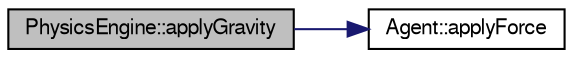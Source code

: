 digraph "PhysicsEngine::applyGravity"
{
  edge [fontname="FreeSans",fontsize="10",labelfontname="FreeSans",labelfontsize="10"];
  node [fontname="FreeSans",fontsize="10",shape=record];
  rankdir="LR";
  Node1 [label="PhysicsEngine::applyGravity",height=0.2,width=0.4,color="black", fillcolor="grey75", style="filled" fontcolor="black"];
  Node1 -> Node2 [color="midnightblue",fontsize="10",style="solid",fontname="FreeSans"];
  Node2 [label="Agent::applyForce",height=0.2,width=0.4,color="black", fillcolor="white", style="filled",URL="$class_agent.html#a5ce46ab9cf6c7b4109b12c48ad073a27",tooltip="Requests to apply a force on this agent. "];
}
